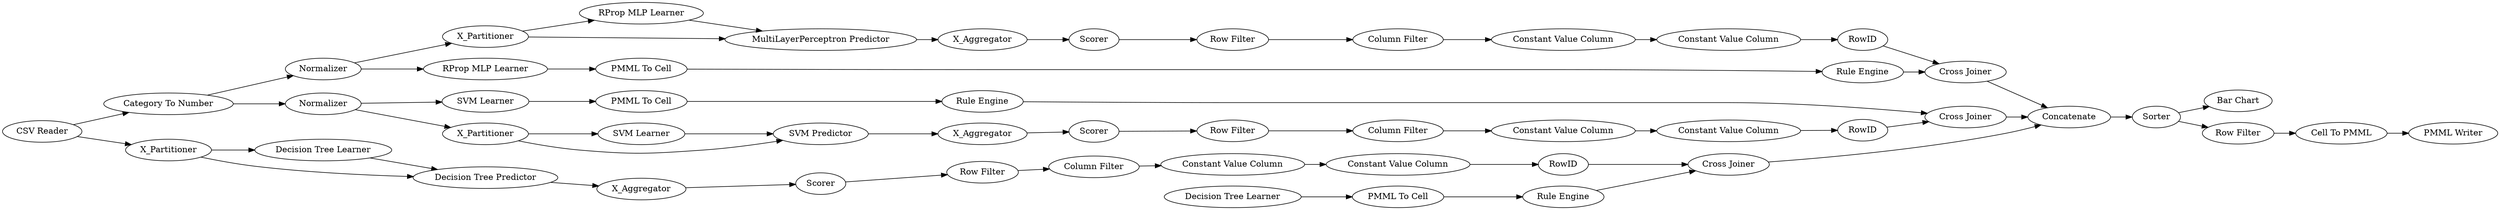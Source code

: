 digraph {
	"-100209130307017130_9" [label="Row Filter"]
	"4214566386665911641_62" [label="CSV Reader"]
	"3253373332490944253_32" [label="MultiLayerPerceptron Predictor"]
	"3253373332490944253_38" [label="Cross Joiner"]
	"-5129555944037573268_33" [label="SVM Learner"]
	"-5333479242730436624_39" [label="Cross Joiner"]
	"3159799719599703177_292" [label="Constant Value Column"]
	"-8375891802139115806_35" [label="RProp MLP Learner"]
	"-5129555944037573268_34" [label="PMML To Cell"]
	"-5129555944037573268_35" [label="Rule Engine"]
	"-5333479242730436624_31" [label="SVM Learner"]
	"4761623950508459837_39" [label=Scorer]
	"5742672833544394747_33" [label="Decision Tree Learner"]
	"3253373332490944253_39" [label=Normalizer]
	"-5333479242730436624_2" [label=X_Partitioner]
	"3159799719599703177_290" [label="Constant Value Column"]
	"4761623950508459837_32" [label="Decision Tree Predictor"]
	"4761623950508459837_7" [label=X_Aggregator]
	"3159799719599703177_294" [label="Column Filter"]
	"-100209130307017130_292" [label="Constant Value Column"]
	"4761623950508459837_31" [label="Decision Tree Learner"]
	"4761623950508459837_2" [label=X_Partitioner]
	"-8105667693227389535_293" [label=RowID]
	"-100209130307017130_290" [label="Constant Value Column"]
	"3253373332490944253_31" [label="RProp MLP Learner"]
	"-8105667693227389535_9" [label="Row Filter"]
	"5742672833544394747_34" [label="Rule Engine"]
	"-5333479242730436624_40" [label=Normalizer]
	"4214566386665911641_59" [label="Bar Chart"]
	"5742672833544394747_28" [label="PMML To Cell"]
	"-8105667693227389535_290" [label="Constant Value Column"]
	"-100209130307017130_294" [label="Column Filter"]
	"-100209130307017130_293" [label=RowID]
	"4761623950508459837_38" [label="Cross Joiner"]
	"-5333479242730436624_41" [label=Scorer]
	"4214566386665911641_60" [label=Concatenate]
	"4214566386665911641_61" [label="PMML Writer"]
	"-5333479242730436624_32" [label="SVM Predictor"]
	"3253373332490944253_40" [label=Scorer]
	"3253373332490944253_7" [label=X_Aggregator]
	"-8105667693227389535_294" [label="Column Filter"]
	"3159799719599703177_9" [label="Row Filter"]
	"4214566386665911641_54" [label="Cell To PMML"]
	"4214566386665911641_52" [label=Sorter]
	"3159799719599703177_293" [label=RowID]
	"-8105667693227389535_292" [label="Constant Value Column"]
	"4214566386665911641_53" [label="Row Filter"]
	"-8375891802139115806_34" [label="Rule Engine"]
	"4214566386665911641_58" [label="Category To Number"]
	"-8375891802139115806_22" [label="PMML To Cell"]
	"-5333479242730436624_7" [label=X_Aggregator]
	"3253373332490944253_2" [label=X_Partitioner]
	"-5333479242730436624_32" -> "-5333479242730436624_7"
	"-5129555944037573268_34" -> "-5129555944037573268_35"
	"-5129555944037573268_35" -> "-5333479242730436624_39"
	"4214566386665911641_62" -> "4761623950508459837_2"
	"-5333479242730436624_39" -> "4214566386665911641_60"
	"4214566386665911641_60" -> "4214566386665911641_52"
	"3253373332490944253_32" -> "3253373332490944253_7"
	"-8105667693227389535_9" -> "-8105667693227389535_294"
	"3253373332490944253_38" -> "4214566386665911641_60"
	"-100209130307017130_293" -> "-5333479242730436624_39"
	"3253373332490944253_2" -> "3253373332490944253_31"
	"4761623950508459837_32" -> "4761623950508459837_7"
	"3159799719599703177_292" -> "3159799719599703177_293"
	"3253373332490944253_39" -> "3253373332490944253_2"
	"4214566386665911641_54" -> "4214566386665911641_61"
	"5742672833544394747_33" -> "5742672833544394747_28"
	"-5129555944037573268_33" -> "-5129555944037573268_34"
	"3253373332490944253_31" -> "3253373332490944253_32"
	"5742672833544394747_34" -> "4761623950508459837_38"
	"4761623950508459837_7" -> "4761623950508459837_39"
	"3253373332490944253_7" -> "3253373332490944253_40"
	"-5333479242730436624_40" -> "-5333479242730436624_2"
	"4761623950508459837_38" -> "4214566386665911641_60"
	"-8375891802139115806_22" -> "-8375891802139115806_34"
	"3253373332490944253_40" -> "3159799719599703177_9"
	"5742672833544394747_28" -> "5742672833544394747_34"
	"4761623950508459837_2" -> "4761623950508459837_31"
	"4214566386665911641_52" -> "4214566386665911641_53"
	"4214566386665911641_52" -> "4214566386665911641_59"
	"-5333479242730436624_7" -> "-5333479242730436624_41"
	"3159799719599703177_293" -> "3253373332490944253_38"
	"-5333479242730436624_2" -> "-5333479242730436624_32"
	"3159799719599703177_290" -> "3159799719599703177_292"
	"-5333479242730436624_41" -> "-100209130307017130_9"
	"-100209130307017130_290" -> "-100209130307017130_292"
	"-100209130307017130_9" -> "-100209130307017130_294"
	"-8105667693227389535_293" -> "4761623950508459837_38"
	"-5333479242730436624_31" -> "-5333479242730436624_32"
	"3159799719599703177_9" -> "3159799719599703177_294"
	"4214566386665911641_58" -> "-5333479242730436624_40"
	"-5333479242730436624_40" -> "-5129555944037573268_33"
	"3253373332490944253_2" -> "3253373332490944253_32"
	"4214566386665911641_58" -> "3253373332490944253_39"
	"-8105667693227389535_292" -> "-8105667693227389535_293"
	"-8375891802139115806_34" -> "3253373332490944253_38"
	"-5333479242730436624_2" -> "-5333479242730436624_31"
	"-8105667693227389535_294" -> "-8105667693227389535_290"
	"-8375891802139115806_35" -> "-8375891802139115806_22"
	"4214566386665911641_53" -> "4214566386665911641_54"
	"-100209130307017130_294" -> "-100209130307017130_290"
	"4761623950508459837_2" -> "4761623950508459837_32"
	"4761623950508459837_31" -> "4761623950508459837_32"
	"-100209130307017130_292" -> "-100209130307017130_293"
	"3159799719599703177_294" -> "3159799719599703177_290"
	"4214566386665911641_62" -> "4214566386665911641_58"
	"-8105667693227389535_290" -> "-8105667693227389535_292"
	"3253373332490944253_39" -> "-8375891802139115806_35"
	"4761623950508459837_39" -> "-8105667693227389535_9"
	rankdir=LR
}
